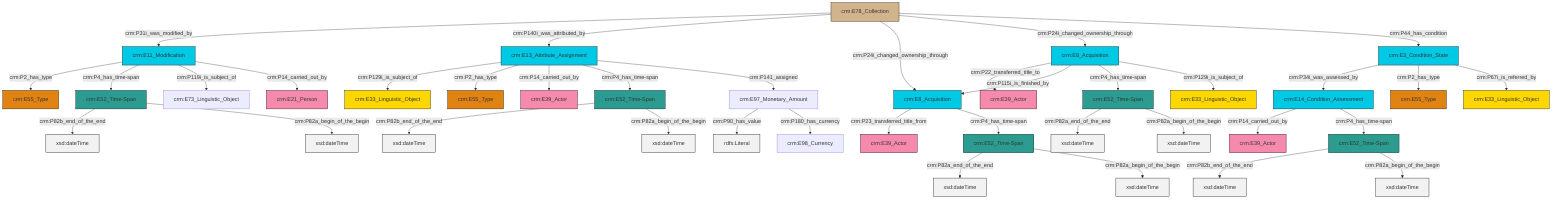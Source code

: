 graph TD
classDef Literal fill:#f2f2f2,stroke:#000000;
classDef CRM_Entity fill:#FFFFFF,stroke:#000000;
classDef Temporal_Entity fill:#00C9E6, stroke:#000000;
classDef Type fill:#E18312, stroke:#000000;
classDef Time-Span fill:#2C9C91, stroke:#000000;
classDef Appellation fill:#FFEB7F, stroke:#000000;
classDef Place fill:#008836, stroke:#000000;
classDef Persistent_Item fill:#B266B2, stroke:#000000;
classDef Conceptual_Object fill:#FFD700, stroke:#000000;
classDef Physical_Thing fill:#D2B48C, stroke:#000000;
classDef Actor fill:#f58aad, stroke:#000000;
classDef PC_Classes fill:#4ce600, stroke:#000000;
classDef Multi fill:#cccccc,stroke:#000000;

4["crm:E78_Collection"]:::Physical_Thing -->|crm:P31i_was_modified_by| 5["crm:E11_Modification"]:::Temporal_Entity
5["crm:E11_Modification"]:::Temporal_Entity -->|crm:P2_has_type| 6["crm:E55_Type"]:::Type
9["crm:E52_Time-Span"]:::Time-Span -->|crm:P82a_end_of_the_end| 10[xsd:dateTime]:::Literal
5["crm:E11_Modification"]:::Temporal_Entity -->|crm:P4_has_time-span| 11["crm:E52_Time-Span"]:::Time-Span
5["crm:E11_Modification"]:::Temporal_Entity -->|crm:P119i_is_subject_of| 12["crm:E73_Linguistic_Object"]:::Default
13["crm:E52_Time-Span"]:::Time-Span -->|crm:P82b_end_of_the_end| 14[xsd:dateTime]:::Literal
21["crm:E52_Time-Span"]:::Time-Span -->|crm:P82a_end_of_the_end| 22[xsd:dateTime]:::Literal
4["crm:E78_Collection"]:::Physical_Thing -->|crm:P140i_was_attributed_by| 2["crm:E13_Attribute_Assignment"]:::Temporal_Entity
15["crm:E52_Time-Span"]:::Time-Span -->|crm:P82b_end_of_the_end| 23[xsd:dateTime]:::Literal
19["crm:E8_Acquisition"]:::Temporal_Entity -->|crm:P23_transferred_title_from| 25["crm:E39_Actor"]:::Actor
26["crm:E14_Condition_Assessment"]:::Temporal_Entity -->|crm:P14_carried_out_by| 27["crm:E39_Actor"]:::Actor
21["crm:E52_Time-Span"]:::Time-Span -->|crm:P82a_begin_of_the_begin| 30[xsd:dateTime]:::Literal
5["crm:E11_Modification"]:::Temporal_Entity -->|crm:P14_carried_out_by| 32["crm:E21_Person"]:::Actor
2["crm:E13_Attribute_Assignment"]:::Temporal_Entity -->|crm:P129i_is_subject_of| 37["crm:E33_Linguistic_Object"]:::Conceptual_Object
38["crm:E97_Monetary_Amount"]:::Default -->|crm:P90_has_value| 39[rdfs:Literal]:::Literal
2["crm:E13_Attribute_Assignment"]:::Temporal_Entity -->|crm:P2_has_type| 40["crm:E55_Type"]:::Type
11["crm:E52_Time-Span"]:::Time-Span -->|crm:P82b_end_of_the_end| 41[xsd:dateTime]:::Literal
9["crm:E52_Time-Span"]:::Time-Span -->|crm:P82a_begin_of_the_begin| 45[xsd:dateTime]:::Literal
34["crm:E8_Acquisition"]:::Temporal_Entity -->|crm:P22_transferred_title_to| 47["crm:E39_Actor"]:::Actor
26["crm:E14_Condition_Assessment"]:::Temporal_Entity -->|crm:P4_has_time-span| 15["crm:E52_Time-Span"]:::Time-Span
2["crm:E13_Attribute_Assignment"]:::Temporal_Entity -->|crm:P14_carried_out_by| 17["crm:E39_Actor"]:::Actor
0["crm:E3_Condition_State"]:::Temporal_Entity -->|crm:P34i_was_assessed_by| 26["crm:E14_Condition_Assessment"]:::Temporal_Entity
0["crm:E3_Condition_State"]:::Temporal_Entity -->|crm:P2_has_type| 43["crm:E55_Type"]:::Type
4["crm:E78_Collection"]:::Physical_Thing -->|crm:P24i_changed_ownership_through| 19["crm:E8_Acquisition"]:::Temporal_Entity
4["crm:E78_Collection"]:::Physical_Thing -->|crm:P24i_changed_ownership_through| 34["crm:E8_Acquisition"]:::Temporal_Entity
34["crm:E8_Acquisition"]:::Temporal_Entity -->|crm:P115i_is_finished_by| 19["crm:E8_Acquisition"]:::Temporal_Entity
4["crm:E78_Collection"]:::Physical_Thing -->|crm:P44_has_condition| 0["crm:E3_Condition_State"]:::Temporal_Entity
2["crm:E13_Attribute_Assignment"]:::Temporal_Entity -->|crm:P4_has_time-span| 13["crm:E52_Time-Span"]:::Time-Span
11["crm:E52_Time-Span"]:::Time-Span -->|crm:P82a_begin_of_the_begin| 54[xsd:dateTime]:::Literal
38["crm:E97_Monetary_Amount"]:::Default -->|crm:P180_has_currency| 7["crm:E98_Currency"]:::Default
0["crm:E3_Condition_State"]:::Temporal_Entity -->|crm:P67i_is_referred_by| 52["crm:E33_Linguistic_Object"]:::Conceptual_Object
13["crm:E52_Time-Span"]:::Time-Span -->|crm:P82a_begin_of_the_begin| 58[xsd:dateTime]:::Literal
19["crm:E8_Acquisition"]:::Temporal_Entity -->|crm:P4_has_time-span| 9["crm:E52_Time-Span"]:::Time-Span
2["crm:E13_Attribute_Assignment"]:::Temporal_Entity -->|crm:P141_assigned| 38["crm:E97_Monetary_Amount"]:::Default
15["crm:E52_Time-Span"]:::Time-Span -->|crm:P82a_begin_of_the_begin| 60[xsd:dateTime]:::Literal
34["crm:E8_Acquisition"]:::Temporal_Entity -->|crm:P4_has_time-span| 21["crm:E52_Time-Span"]:::Time-Span
34["crm:E8_Acquisition"]:::Temporal_Entity -->|crm:P129i_is_subject_of| 61["crm:E33_Linguistic_Object"]:::Conceptual_Object